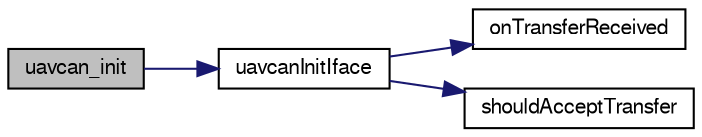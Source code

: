 digraph "uavcan_init"
{
  edge [fontname="FreeSans",fontsize="10",labelfontname="FreeSans",labelfontsize="10"];
  node [fontname="FreeSans",fontsize="10",shape=record];
  rankdir="LR";
  Node1 [label="uavcan_init",height=0.2,width=0.4,color="black", fillcolor="grey75", style="filled", fontcolor="black"];
  Node1 -> Node2 [color="midnightblue",fontsize="10",style="solid",fontname="FreeSans"];
  Node2 [label="uavcanInitIface",height=0.2,width=0.4,color="black", fillcolor="white", style="filled",URL="$uavcan_8c.html#a61afe9956a4daba2b640dad2c3f4cc9e",tooltip="Initialize uavcan interface. "];
  Node2 -> Node3 [color="midnightblue",fontsize="10",style="solid",fontname="FreeSans"];
  Node3 [label="onTransferReceived",height=0.2,width=0.4,color="black", fillcolor="white", style="filled",URL="$uavcan_8c.html#ae5399417963e16078d01d41ed695522a",tooltip="Whenever a valid and &#39;accepted&#39; transfer is received. "];
  Node2 -> Node4 [color="midnightblue",fontsize="10",style="solid",fontname="FreeSans"];
  Node4 [label="shouldAcceptTransfer",height=0.2,width=0.4,color="black", fillcolor="white", style="filled",URL="$uavcan_8c.html#a5d545befad51919f51f73e03bd5d4c65",tooltip="If we should accept this transfer. "];
}
